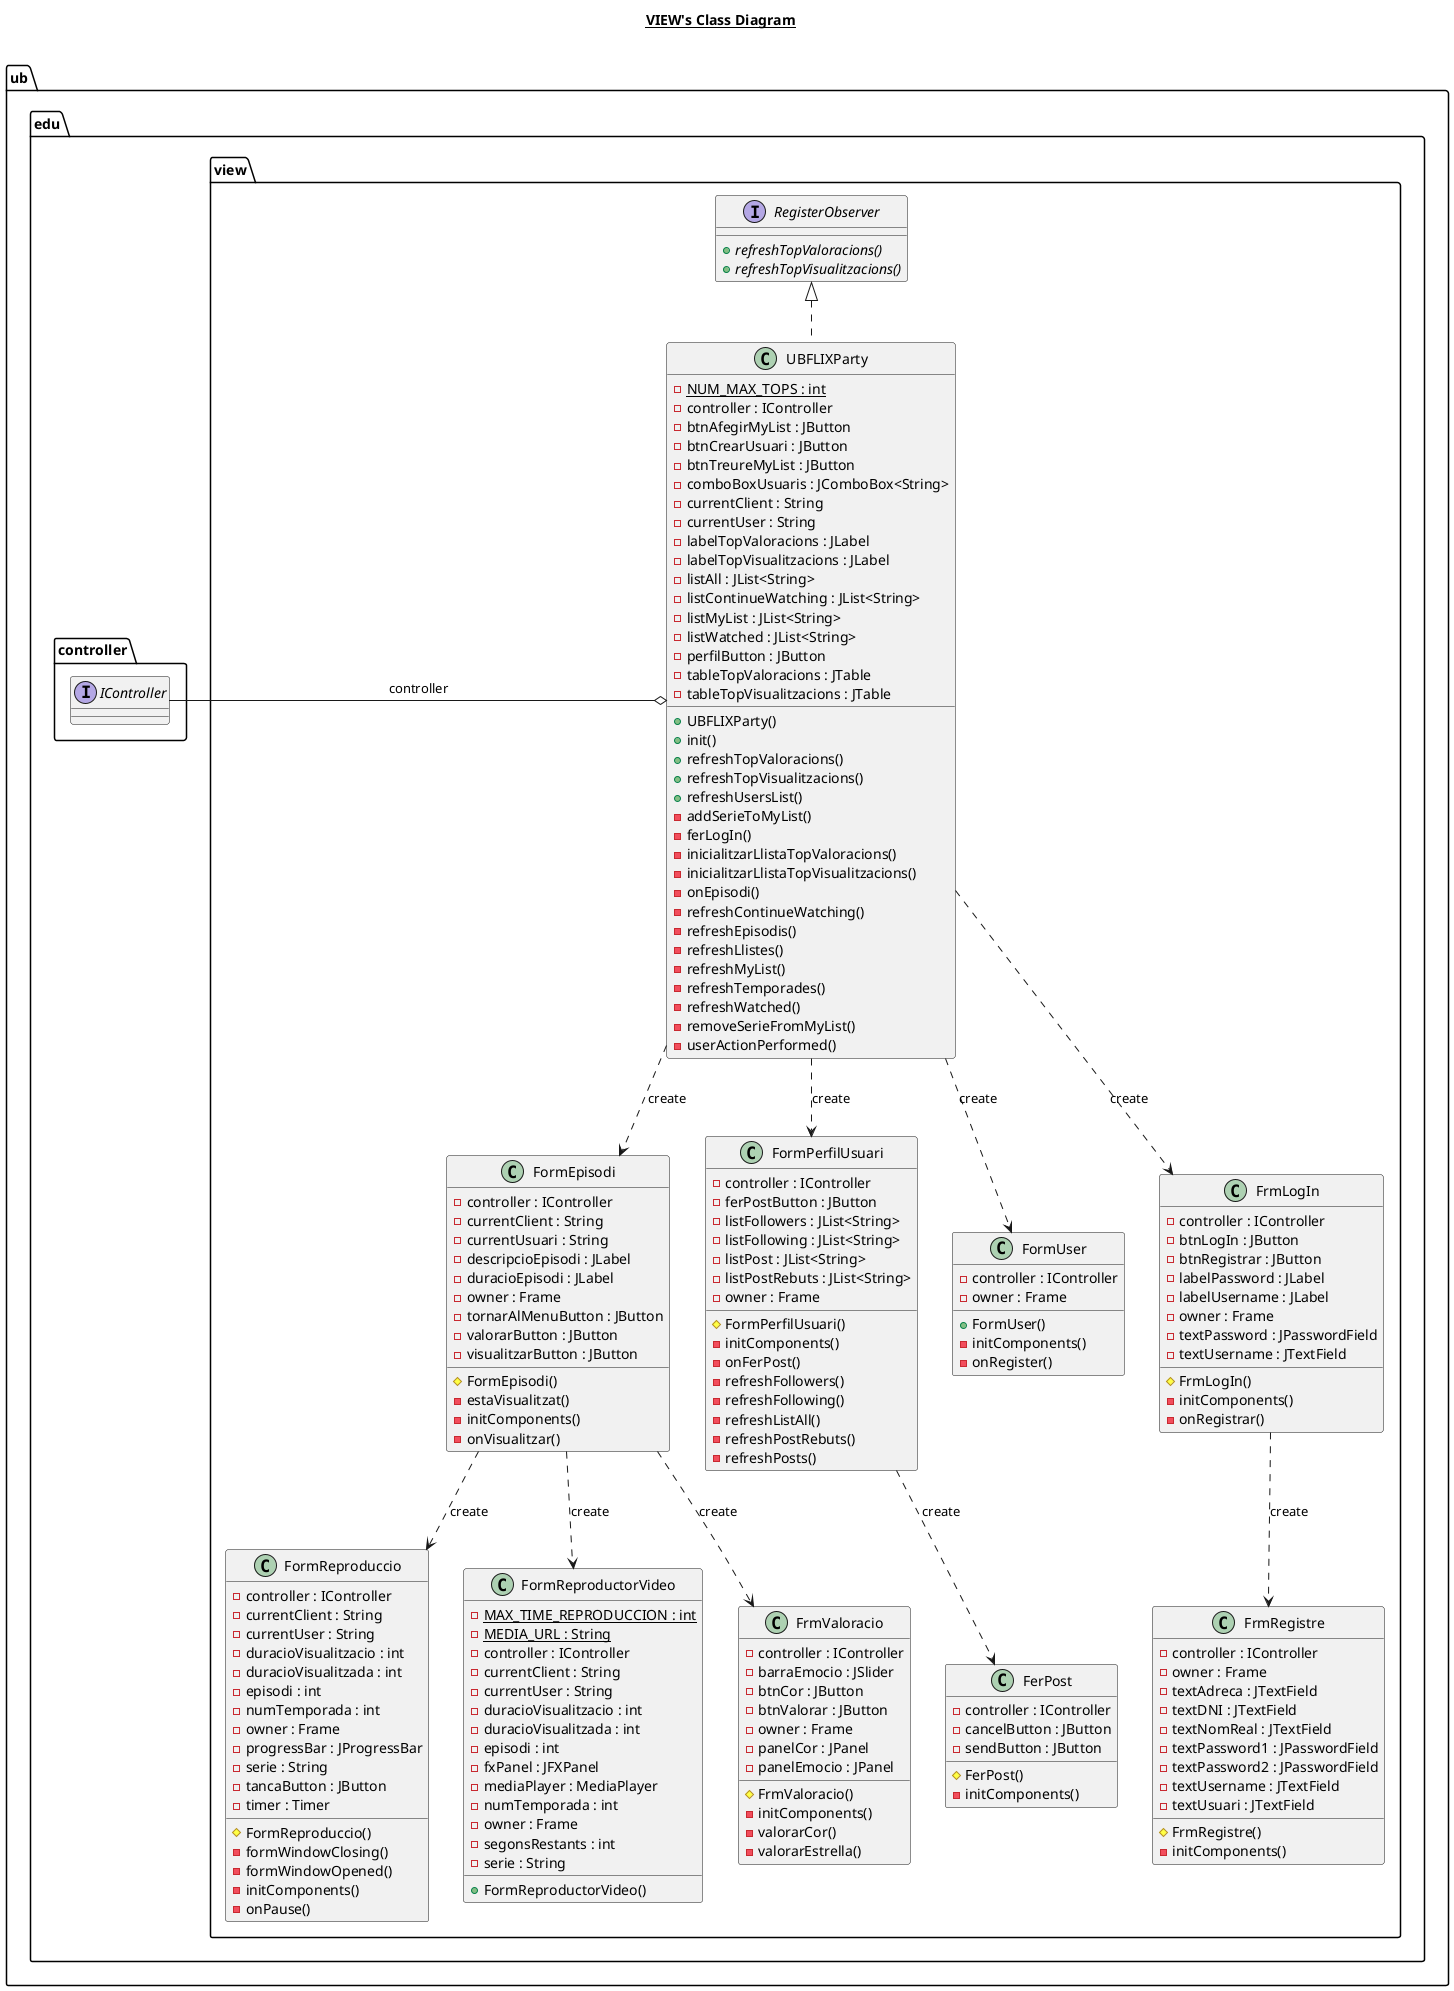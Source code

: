@startuml

title __VIEW's Class Diagram__\n


    namespace ub.edu.view {
      class ub.edu.view.FerPost {
          - controller : IController
          - cancelButton : JButton
          - sendButton : JButton
          # FerPost()
          - initComponents()
      }
    }

  


    namespace ub.edu.view {
      class ub.edu.view.FormEpisodi {
          - controller : IController
          - currentClient : String
          - currentUsuari : String
          - descripcioEpisodi : JLabel
          - duracioEpisodi : JLabel
          - owner : Frame
          - tornarAlMenuButton : JButton
          - valorarButton : JButton
          - visualitzarButton : JButton
          # FormEpisodi()
          - estaVisualitzat()
          - initComponents()
          - onVisualitzar()
      }
    }

  

    namespace ub.edu.view {
      class ub.edu.view.FormPerfilUsuari {
          - controller : IController
          - ferPostButton : JButton
          - listFollowers : JList<String>
          - listFollowing : JList<String>
          - listPost : JList<String>
          - listPostRebuts : JList<String>
          - owner : Frame
          # FormPerfilUsuari()
          - initComponents()
          - onFerPost()
          - refreshFollowers()
          - refreshFollowing()
          - refreshListAll()
          - refreshPostRebuts()
          - refreshPosts()
      }
    }

  


    namespace ub.edu.view {
      class ub.edu.view.FormReproduccio {
          - controller : IController
          - currentClient : String
          - currentUser : String
          - duracioVisualitzacio : int
          - duracioVisualitzada : int
          - episodi : int
          - numTemporada : int
          - owner : Frame
          - progressBar : JProgressBar
          - serie : String
          - tancaButton : JButton
          - timer : Timer
          # FormReproduccio()
          - formWindowClosing()
          - formWindowOpened()
          - initComponents()
          - onPause()
      }
    }

  


    namespace ub.edu.view {
      class ub.edu.view.FormReproductorVideo {
          {static} - MAX_TIME_REPRODUCCION : int
          {static} - MEDIA_URL : String
          - controller : IController
          - currentClient : String
          - currentUser : String
          - duracioVisualitzacio : int
          - duracioVisualitzada : int
          - episodi : int
          - fxPanel : JFXPanel
          - mediaPlayer : MediaPlayer
          - numTemporada : int
          - owner : Frame
          - segonsRestants : int
          - serie : String
          + FormReproductorVideo()
      }
    }

  


    namespace ub.edu.view {
      class ub.edu.view.FormUser {
          - controller : IController
          - owner : Frame
          + FormUser()
          - initComponents()
          - onRegister()
      }
    }

  


    namespace ub.edu.view {
      class ub.edu.view.FrmLogIn {
          - controller : IController
          - btnLogIn : JButton
          - btnRegistrar : JButton
          - labelPassword : JLabel
          - labelUsername : JLabel
          - owner : Frame
          - textPassword : JPasswordField
          - textUsername : JTextField
          # FrmLogIn()
          - initComponents()
          - onRegistrar()
      }
    }

  


    namespace ub.edu.view {
      class ub.edu.view.FrmRegistre {
          - controller : IController
          - owner : Frame
          - textAdreca : JTextField
          - textDNI : JTextField
          - textNomReal : JTextField
          - textPassword1 : JPasswordField
          - textPassword2 : JPasswordField
          - textUsername : JTextField
          - textUsuari : JTextField
          # FrmRegistre()
          - initComponents()
      }
    }

  


    namespace ub.edu.view {
      class ub.edu.view.FrmValoracio {
          - controller : IController
          - barraEmocio : JSlider
          - btnCor : JButton
          - btnValorar : JButton
          - owner : Frame
          - panelCor : JPanel
          - panelEmocio : JPanel
          # FrmValoracio()
          - initComponents()
          - valorarCor()
          - valorarEstrella()
      }
    }

  

    namespace ub.edu.controller{
      interface ub.edu.controller.IController{}
    }

    namespace ub.edu.view {
      interface ub.edu.view.RegisterObserver {
          {abstract} + refreshTopValoracions()
          {abstract} + refreshTopVisualitzacions()
      }
    }

  


    namespace ub.edu.view {
      class ub.edu.view.UBFLIXParty {
          {static} - NUM_MAX_TOPS : int
          - controller : IController
          - btnAfegirMyList : JButton
          - btnCrearUsuari : JButton
          - btnTreureMyList : JButton
          - comboBoxUsuaris : JComboBox<String>
          - currentClient : String
          - currentUser : String
          - labelTopValoracions : JLabel
          - labelTopVisualitzacions : JLabel
          - listAll : JList<String>
          - listContinueWatching : JList<String>
          - listMyList : JList<String>
          - listWatched : JList<String>
          - perfilButton : JButton
          - tableTopValoracions : JTable
          - tableTopVisualitzacions : JTable
          + UBFLIXParty()
          + init()
          + refreshTopValoracions()
          + refreshTopVisualitzacions()
          + refreshUsersList()
          - addSerieToMyList()
          - ferLogIn()
          - inicialitzarLlistaTopValoracions()
          - inicialitzarLlistaTopVisualitzacions()
          - onEpisodi()
          - refreshContinueWatching()
          - refreshEpisodis()
          - refreshLlistes()
          - refreshMyList()
          - refreshTemporades()
          - refreshWatched()
          - removeSerieFromMyList()
          - userActionPerformed()
      }
    }

  ub.edu.view.UBFLIXParty .up.|> ub.edu.view.RegisterObserver
  ub.edu.view.UBFLIXParty o-left- ub.edu.controller.IController : controller

  ub.edu.view.UBFLIXParty ..>  ub.edu.view.FrmLogIn : create
  ub.edu.view.UBFLIXParty ..>  ub.edu.view.FormPerfilUsuari : create
  ub.edu.view.UBFLIXParty ..>  ub.edu.view.FormUser : create
  ub.edu.view.UBFLIXParty ..>  ub.edu.view.FormEpisodi : create

  ub.edu.view.FrmLogIn ..>  ub.edu.view.FrmRegistre : create

  ub.edu.view.FormEpisodi ..>  ub.edu.view.FrmValoracio : create
  ub.edu.view.FormEpisodi ..>  ub.edu.view.FormReproduccio : create
  ub.edu.view.FormEpisodi ..>  ub.edu.view.FormReproductorVideo : create

  ub.edu.view.FormPerfilUsuari ..>  ub.edu.view.FerPost : create








@enduml
